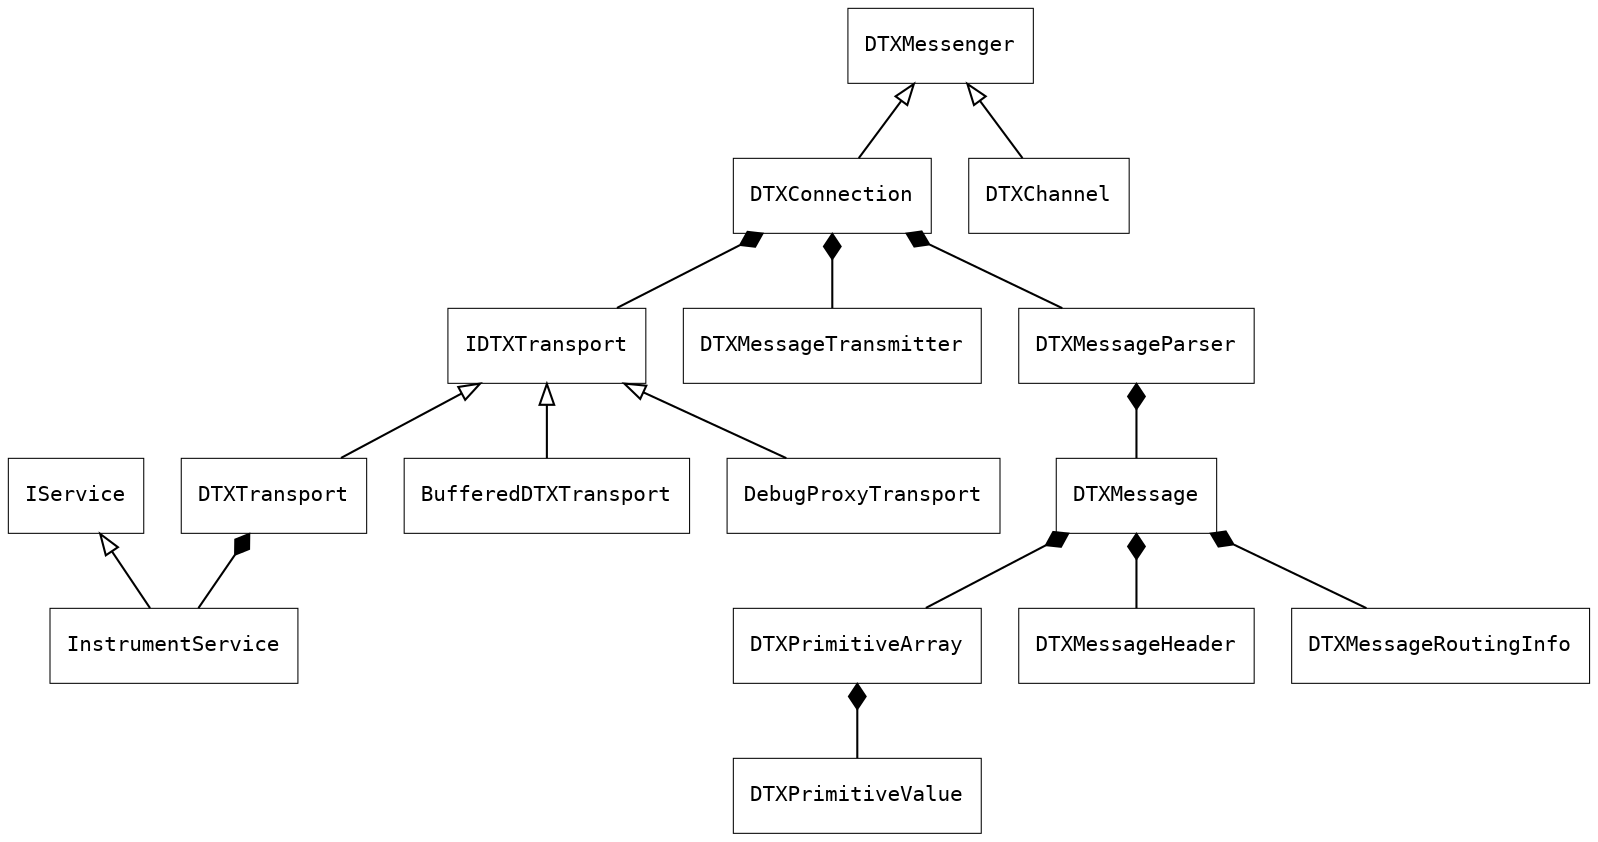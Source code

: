 digraph {
    node [shape=box, fontname="Inconsolata, Consolas", fontsize=10, penwidth=0.5]


    IService, InstrumentService
    IDTXTransport, DTXTransport, BufferedDTXTransport, DebugProxyTransport
    DTXPrimitiveArray, DTXPrimitiveValue
    DTXMessenger, DTXConnection, DTXChannel
    DTXMessageTransmitter
    DTXMessageParser
    DTXMessage, DTXMessageHeader, DTXMessageRoutingInfo
    
    /* inheritance */
    {
        edge [arrowtail=onormal, dir=back]

        IService -> { InstrumentService }
        IDTXTransport -> { DTXTransport, BufferedDTXTransport, DebugProxyTransport }
        DTXMessenger -> { DTXConnection, DTXChannel }
    }
    
    /* Composition */
    {
        edge [dir=back, arrowtail=diamond, headlabel=""]
        
        DTXConnection -> { IDTXTransport, DTXMessageTransmitter, DTXMessageParser }
        DTXPrimitiveArray -> { DTXPrimitiveValue }
        DTXMessage -> { DTXMessageHeader, DTXMessageRoutingInfo, DTXPrimitiveArray }
        DTXTransport -> { InstrumentService }
        DTXMessageParser -> { DTXMessage }
    }
}